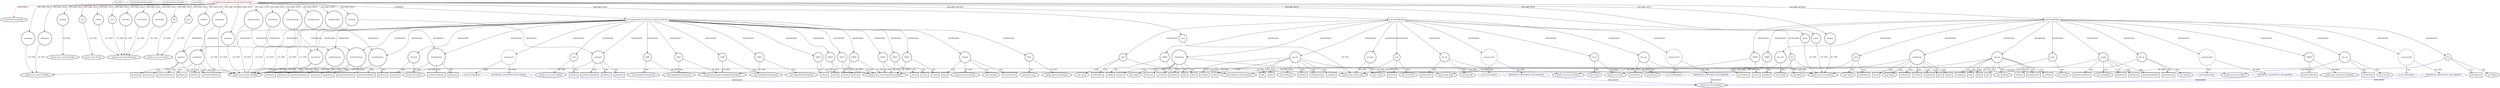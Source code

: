 digraph {
baseInfo[graphId=2178,category="extension_graph",isAnonymous=false,possibleRelation=true]
frameworkRelatedTypesInfo[0="javafx.fxml.Initializable"]
possibleCollaborationsInfo[0="2178~CLIENT_METHOD_DECLARATION-INSTANTIATION-~javafx.fxml.Initializable ~javafx.event.EventHandler ~false~true",1="2178~OVERRIDING_METHOD_DECLARATION-INSTANTIATION-~javafx.fxml.Initializable ~javafx.event.EventHandler ~false~true"]
locationInfo[projectName="bjornbil-reservatie",filePath="/bjornbil-reservatie/reservatie-master/ReservatieKommaFinal/src/be/khleuven/bjornbillen/controller/MainController.java",contextSignature="MainController",graphId="2178"]
0[label="be.khleuven.bjornbillen.controller.MainController",vertexType="ROOT_CLIENT_CLASS_DECLARATION",isFrameworkType=false,color=red]
1[label="javafx.fxml.Initializable",vertexType="FRAMEWORK_INTERFACE_TYPE",isFrameworkType=true,peripheries=2]
2[label="clock",vertexType="FIELD_DECLARATION",isFrameworkType=true,peripheries=2,shape=circle]
3[label="javafx.scene.control.Label",vertexType="FRAMEWORK_CLASS_TYPE",isFrameworkType=true,peripheries=2]
4[label="close",vertexType="FIELD_DECLARATION",isFrameworkType=true,peripheries=2,shape=circle]
5[label="javafx.scene.control.MenuItem",vertexType="FRAMEWORK_CLASS_TYPE",isFrameworkType=true,peripheries=2]
6[label="dayInput",vertexType="FIELD_DECLARATION",isFrameworkType=true,peripheries=2,shape=circle]
7[label="javafx.scene.control.ComboBox",vertexType="FRAMEWORK_CLASS_TYPE",isFrameworkType=true,peripheries=2]
8[label="delete",vertexType="FIELD_DECLARATION",isFrameworkType=true,peripheries=2,shape=circle]
9[label="javafx.scene.control.Button",vertexType="FRAMEWORK_CLASS_TYPE",isFrameworkType=true,peripheries=2]
10[label="file",vertexType="FIELD_DECLARATION",isFrameworkType=true,peripheries=2,shape=circle]
11[label="javafx.scene.control.Menu",vertexType="FRAMEWORK_CLASS_TYPE",isFrameworkType=true,peripheries=2]
12[label="menubar",vertexType="FIELD_DECLARATION",isFrameworkType=true,peripheries=2,shape=circle]
13[label="javafx.scene.control.MenuBar",vertexType="FRAMEWORK_CLASS_TYPE",isFrameworkType=true,peripheries=2]
14[label="monthInput",vertexType="FIELD_DECLARATION",isFrameworkType=true,peripheries=2,shape=circle]
16[label="nameInput",vertexType="FIELD_DECLARATION",isFrameworkType=true,peripheries=2,shape=circle]
17[label="javafx.scene.control.TextField",vertexType="FRAMEWORK_CLASS_TYPE",isFrameworkType=true,peripheries=2]
18[label="onlytoday",vertexType="FIELD_DECLARATION",isFrameworkType=true,peripheries=2,shape=circle]
20[label="placesInject",vertexType="FIELD_DECLARATION",isFrameworkType=true,peripheries=2,shape=circle]
22[label="root",vertexType="FIELD_DECLARATION",isFrameworkType=true,peripheries=2,shape=circle]
23[label="javafx.scene.Parent",vertexType="FRAMEWORK_CLASS_TYPE",isFrameworkType=true,peripheries=2]
24[label="searchname",vertexType="FIELD_DECLARATION",isFrameworkType=true,peripheries=2,shape=circle]
26[label="searchtable",vertexType="FIELD_DECLARATION",isFrameworkType=true,peripheries=2,shape=circle]
28[label="showall",vertexType="FIELD_DECLARATION",isFrameworkType=true,peripheries=2,shape=circle]
30[label="startHoursInput",vertexType="FIELD_DECLARATION",isFrameworkType=true,peripheries=2,shape=circle]
32[label="startMinsInput",vertexType="FIELD_DECLARATION",isFrameworkType=true,peripheries=2,shape=circle]
34[label="stopHoursInput",vertexType="FIELD_DECLARATION",isFrameworkType=true,peripheries=2,shape=circle]
36[label="stopMinsInput",vertexType="FIELD_DECLARATION",isFrameworkType=true,peripheries=2,shape=circle]
38[label="submit",vertexType="FIELD_DECLARATION",isFrameworkType=true,peripheries=2,shape=circle]
40[label="submit2",vertexType="FIELD_DECLARATION",isFrameworkType=true,peripheries=2,shape=circle]
42[label="tableInject",vertexType="FIELD_DECLARATION",isFrameworkType=true,peripheries=2,shape=circle]
44[label="tableInput",vertexType="FIELD_DECLARATION",isFrameworkType=true,peripheries=2,shape=circle]
46[label="view",vertexType="FIELD_DECLARATION",isFrameworkType=true,peripheries=2,shape=circle]
48[label="yearInput",vertexType="FIELD_DECLARATION",isFrameworkType=true,peripheries=2,shape=circle]
50[label="void initialize(java.net.URL,java.util.ResourceBundle)",vertexType="OVERRIDING_METHOD_DECLARATION",isFrameworkType=false,shape=box]
52[label="timeline",vertexType="VARIABLE_EXPRESION",isFrameworkType=true,peripheries=2,shape=circle]
53[label="javafx.animation.Timeline",vertexType="FRAMEWORK_CLASS_TYPE",isFrameworkType=true,peripheries=2]
51[label="new Timeline()",vertexType="CONSTRUCTOR_CALL",isFrameworkType=true,peripheries=2]
55[label="VAR1",vertexType="VARIABLE_EXPRESION",isFrameworkType=true,peripheries=2,shape=circle]
56[label="javafx.animation.KeyFrame",vertexType="FRAMEWORK_CLASS_TYPE",isFrameworkType=true,peripheries=2]
54[label="new KeyFrame()",vertexType="CONSTRUCTOR_CALL",isFrameworkType=true,peripheries=2]
57[label="Duration",vertexType="VARIABLE_EXPRESION",isFrameworkType=true,peripheries=2,shape=circle]
59[label="javafx.util.Duration",vertexType="FRAMEWORK_CLASS_TYPE",isFrameworkType=true,peripheries=2]
58[label="seconds()",vertexType="INSIDE_CALL",isFrameworkType=true,peripheries=2,shape=box]
61[label="anonymous3",vertexType="VARIABLE_EXPRESION",isFrameworkType=false,shape=circle]
62[label="REFERENCE_ANONYMOUS_DECLARATION",vertexType="REFERENCE_ANONYMOUS_DECLARATION",isFrameworkType=false,color=blue]
63[label="javafx.event.EventHandler",vertexType="FRAMEWORK_INTERFACE_TYPE",isFrameworkType=true,peripheries=2]
60[label="new EventHandler()",vertexType="CONSTRUCTOR_CALL",isFrameworkType=false]
64[label="clock",vertexType="VARIABLE_EXPRESION",isFrameworkType=true,peripheries=2,shape=circle]
66[label="javafx.scene.control.Labeled",vertexType="FRAMEWORK_CLASS_TYPE",isFrameworkType=true,peripheries=2]
65[label="setText()",vertexType="INSIDE_CALL",isFrameworkType=true,peripheries=2,shape=box]
68[label="setCycleCount()",vertexType="INSIDE_CALL",isFrameworkType=true,peripheries=2,shape=box]
70[label="play()",vertexType="INSIDE_CALL",isFrameworkType=true,peripheries=2,shape=box]
72[label="VAR7",vertexType="VARIABLE_EXPRESION",isFrameworkType=true,peripheries=2,shape=circle]
73[label="javafx.beans.property.SimpleBooleanProperty",vertexType="FRAMEWORK_CLASS_TYPE",isFrameworkType=true,peripheries=2]
71[label="new SimpleBooleanProperty()",vertexType="CONSTRUCTOR_CALL",isFrameworkType=true,peripheries=2]
75[label="VAR8",vertexType="VARIABLE_EXPRESION",isFrameworkType=true,peripheries=2,shape=circle]
74[label="new SimpleBooleanProperty()",vertexType="CONSTRUCTOR_CALL",isFrameworkType=true,peripheries=2]
78[label="VAR9",vertexType="VARIABLE_EXPRESION",isFrameworkType=true,peripheries=2,shape=circle]
77[label="new SimpleBooleanProperty()",vertexType="CONSTRUCTOR_CALL",isFrameworkType=true,peripheries=2]
81[label="VAR10",vertexType="VARIABLE_EXPRESION",isFrameworkType=true,peripheries=2,shape=circle]
80[label="new SimpleBooleanProperty()",vertexType="CONSTRUCTOR_CALL",isFrameworkType=true,peripheries=2]
83[label="placesInject",vertexType="VARIABLE_EXPRESION",isFrameworkType=true,peripheries=2,shape=circle]
84[label="getItems()",vertexType="INSIDE_CALL",isFrameworkType=true,peripheries=2,shape=box]
87[label="getItems()",vertexType="INSIDE_CALL",isFrameworkType=true,peripheries=2,shape=box]
88[label="startHoursInput",vertexType="VARIABLE_EXPRESION",isFrameworkType=true,peripheries=2,shape=circle]
89[label="getItems()",vertexType="INSIDE_CALL",isFrameworkType=true,peripheries=2,shape=box]
91[label="VAR14",vertexType="VARIABLE_EXPRESION",isFrameworkType=true,peripheries=2,shape=circle]
93[label="javafx.scene.control.SingleSelectionModel",vertexType="FRAMEWORK_CLASS_TYPE",isFrameworkType=true,peripheries=2]
92[label="select()",vertexType="INSIDE_CALL",isFrameworkType=true,peripheries=2,shape=box]
95[label="getSelectionModel()",vertexType="INSIDE_CALL",isFrameworkType=true,peripheries=2,shape=box]
96[label="startMinsInput",vertexType="VARIABLE_EXPRESION",isFrameworkType=true,peripheries=2,shape=circle]
97[label="getItems()",vertexType="INSIDE_CALL",isFrameworkType=true,peripheries=2,shape=box]
99[label="VAR17",vertexType="VARIABLE_EXPRESION",isFrameworkType=true,peripheries=2,shape=circle]
100[label="select()",vertexType="INSIDE_CALL",isFrameworkType=true,peripheries=2,shape=box]
103[label="getSelectionModel()",vertexType="INSIDE_CALL",isFrameworkType=true,peripheries=2,shape=box]
104[label="stopHoursInput",vertexType="VARIABLE_EXPRESION",isFrameworkType=true,peripheries=2,shape=circle]
105[label="getItems()",vertexType="INSIDE_CALL",isFrameworkType=true,peripheries=2,shape=box]
107[label="VAR20",vertexType="VARIABLE_EXPRESION",isFrameworkType=true,peripheries=2,shape=circle]
108[label="select()",vertexType="INSIDE_CALL",isFrameworkType=true,peripheries=2,shape=box]
111[label="getSelectionModel()",vertexType="INSIDE_CALL",isFrameworkType=true,peripheries=2,shape=box]
112[label="stopMinsInput",vertexType="VARIABLE_EXPRESION",isFrameworkType=true,peripheries=2,shape=circle]
113[label="getItems()",vertexType="INSIDE_CALL",isFrameworkType=true,peripheries=2,shape=box]
115[label="VAR23",vertexType="VARIABLE_EXPRESION",isFrameworkType=true,peripheries=2,shape=circle]
116[label="select()",vertexType="INSIDE_CALL",isFrameworkType=true,peripheries=2,shape=box]
119[label="getSelectionModel()",vertexType="INSIDE_CALL",isFrameworkType=true,peripheries=2,shape=box]
120[label="dayInput",vertexType="VARIABLE_EXPRESION",isFrameworkType=true,peripheries=2,shape=circle]
121[label="getItems()",vertexType="INSIDE_CALL",isFrameworkType=true,peripheries=2,shape=box]
124[label="getItems()",vertexType="INSIDE_CALL",isFrameworkType=true,peripheries=2,shape=box]
125[label="VAR27",vertexType="VARIABLE_EXPRESION",isFrameworkType=true,peripheries=2,shape=circle]
126[label="select()",vertexType="INSIDE_CALL",isFrameworkType=true,peripheries=2,shape=box]
129[label="getSelectionModel()",vertexType="INSIDE_CALL",isFrameworkType=true,peripheries=2,shape=box]
130[label="yearInput",vertexType="VARIABLE_EXPRESION",isFrameworkType=true,peripheries=2,shape=circle]
131[label="getItems()",vertexType="INSIDE_CALL",isFrameworkType=true,peripheries=2,shape=box]
134[label="getItems()",vertexType="INSIDE_CALL",isFrameworkType=true,peripheries=2,shape=box]
135[label="VAR31",vertexType="VARIABLE_EXPRESION",isFrameworkType=true,peripheries=2,shape=circle]
136[label="select()",vertexType="INSIDE_CALL",isFrameworkType=true,peripheries=2,shape=box]
139[label="getSelectionModel()",vertexType="INSIDE_CALL",isFrameworkType=true,peripheries=2,shape=box]
140[label="monthInput",vertexType="VARIABLE_EXPRESION",isFrameworkType=true,peripheries=2,shape=circle]
141[label="getItems()",vertexType="INSIDE_CALL",isFrameworkType=true,peripheries=2,shape=box]
144[label="getItems()",vertexType="INSIDE_CALL",isFrameworkType=true,peripheries=2,shape=box]
145[label="VAR35",vertexType="VARIABLE_EXPRESION",isFrameworkType=true,peripheries=2,shape=circle]
146[label="select()",vertexType="INSIDE_CALL",isFrameworkType=true,peripheries=2,shape=box]
149[label="getSelectionModel()",vertexType="INSIDE_CALL",isFrameworkType=true,peripheries=2,shape=box]
156[label="void showByName()",vertexType="CLIENT_METHOD_DECLARATION",isFrameworkType=false,shape=box]
158[label="dialogStage",vertexType="VARIABLE_EXPRESION",isFrameworkType=true,peripheries=2,shape=circle]
159[label="javafx.stage.Stage",vertexType="FRAMEWORK_CLASS_TYPE",isFrameworkType=true,peripheries=2]
157[label="new Stage()",vertexType="CONSTRUCTOR_CALL",isFrameworkType=true,peripheries=2]
161[label="grd_pan",vertexType="VARIABLE_EXPRESION",isFrameworkType=true,peripheries=2,shape=circle]
162[label="javafx.scene.layout.GridPane",vertexType="FRAMEWORK_CLASS_TYPE",isFrameworkType=true,peripheries=2]
160[label="new GridPane()",vertexType="CONSTRUCTOR_CALL",isFrameworkType=true,peripheries=2]
164[label="setStyle()",vertexType="INSIDE_CALL",isFrameworkType=true,peripheries=2,shape=box]
166[label="setAlignment()",vertexType="INSIDE_CALL",isFrameworkType=true,peripheries=2,shape=box]
168[label="setHgap()",vertexType="INSIDE_CALL",isFrameworkType=true,peripheries=2,shape=box]
170[label="setVgap()",vertexType="INSIDE_CALL",isFrameworkType=true,peripheries=2,shape=box]
172[label="scene",vertexType="VARIABLE_EXPRESION",isFrameworkType=true,peripheries=2,shape=circle]
173[label="javafx.scene.Scene",vertexType="FRAMEWORK_CLASS_TYPE",isFrameworkType=true,peripheries=2]
171[label="new Scene()",vertexType="CONSTRUCTOR_CALL",isFrameworkType=true,peripheries=2]
175[label="setScene()",vertexType="INSIDE_CALL",isFrameworkType=true,peripheries=2,shape=box]
177[label="setTitle()",vertexType="INSIDE_CALL",isFrameworkType=true,peripheries=2,shape=box]
179[label="initStyle()",vertexType="INSIDE_CALL",isFrameworkType=true,peripheries=2,shape=box]
181[label="lab_alert",vertexType="VARIABLE_EXPRESION",isFrameworkType=true,peripheries=2,shape=circle]
180[label="new Label()",vertexType="CONSTRUCTOR_CALL",isFrameworkType=true,peripheries=2]
184[label="text",vertexType="VARIABLE_EXPRESION",isFrameworkType=true,peripheries=2,shape=circle]
183[label="new TextField()",vertexType="CONSTRUCTOR_CALL",isFrameworkType=true,peripheries=2]
187[label="add()",vertexType="INSIDE_CALL",isFrameworkType=true,peripheries=2,shape=box]
189[label="add()",vertexType="INSIDE_CALL",isFrameworkType=true,peripheries=2,shape=box]
191[label="btn_ok",vertexType="VARIABLE_EXPRESION",isFrameworkType=true,peripheries=2,shape=circle]
190[label="new Button()",vertexType="CONSTRUCTOR_CALL",isFrameworkType=true,peripheries=2]
194[label="setOnAction()",vertexType="INSIDE_CALL",isFrameworkType=true,peripheries=2,shape=box]
196[label="anonymous54",vertexType="VARIABLE_EXPRESION",isFrameworkType=false,shape=circle]
197[label="REFERENCE_ANONYMOUS_DECLARATION",vertexType="REFERENCE_ANONYMOUS_DECLARATION",isFrameworkType=false,color=blue]
195[label="new EventHandler()",vertexType="CONSTRUCTOR_CALL",isFrameworkType=false]
200[label="getText()",vertexType="INSIDE_CALL",isFrameworkType=true,peripheries=2,shape=box]
202[label="hide()",vertexType="INSIDE_CALL",isFrameworkType=true,peripheries=2,shape=box]
204[label="btn_ann",vertexType="VARIABLE_EXPRESION",isFrameworkType=true,peripheries=2,shape=circle]
203[label="new Button()",vertexType="CONSTRUCTOR_CALL",isFrameworkType=true,peripheries=2]
207[label="setOnAction()",vertexType="INSIDE_CALL",isFrameworkType=true,peripheries=2,shape=box]
209[label="anonymous59",vertexType="VARIABLE_EXPRESION",isFrameworkType=false,shape=circle]
210[label="REFERENCE_ANONYMOUS_DECLARATION",vertexType="REFERENCE_ANONYMOUS_DECLARATION",isFrameworkType=false,color=blue]
208[label="new EventHandler()",vertexType="CONSTRUCTOR_CALL",isFrameworkType=false]
213[label="hide()",vertexType="INSIDE_CALL",isFrameworkType=true,peripheries=2,shape=box]
215[label="box",vertexType="VARIABLE_EXPRESION",isFrameworkType=true,peripheries=2,shape=circle]
216[label="javafx.scene.layout.HBox",vertexType="FRAMEWORK_CLASS_TYPE",isFrameworkType=true,peripheries=2]
214[label="new HBox()",vertexType="CONSTRUCTOR_CALL",isFrameworkType=true,peripheries=2]
218[label="label",vertexType="VARIABLE_EXPRESION",isFrameworkType=true,peripheries=2,shape=circle]
217[label="new Label()",vertexType="CONSTRUCTOR_CALL",isFrameworkType=true,peripheries=2]
221[label="setPrefSize()",vertexType="INSIDE_CALL",isFrameworkType=true,peripheries=2,shape=box]
222[label="VAR64",vertexType="VARIABLE_EXPRESION",isFrameworkType=true,peripheries=2,shape=circle]
224[label="javafx.collections.ObservableList",vertexType="FRAMEWORK_INTERFACE_TYPE",isFrameworkType=true,peripheries=2]
223[label="addAll()",vertexType="INSIDE_CALL",isFrameworkType=true,peripheries=2,shape=box]
226[label="getChildren()",vertexType="INSIDE_CALL",isFrameworkType=true,peripheries=2,shape=box]
228[label="add()",vertexType="INSIDE_CALL",isFrameworkType=true,peripheries=2,shape=box]
230[label="show()",vertexType="INSIDE_CALL",isFrameworkType=true,peripheries=2,shape=box]
231[label="void showByTable()",vertexType="CLIENT_METHOD_DECLARATION",isFrameworkType=false,shape=box]
233[label="dialogStage",vertexType="VARIABLE_EXPRESION",isFrameworkType=true,peripheries=2,shape=circle]
232[label="new Stage()",vertexType="CONSTRUCTOR_CALL",isFrameworkType=true,peripheries=2]
236[label="grd_pan",vertexType="VARIABLE_EXPRESION",isFrameworkType=true,peripheries=2,shape=circle]
235[label="new GridPane()",vertexType="CONSTRUCTOR_CALL",isFrameworkType=true,peripheries=2]
239[label="setStyle()",vertexType="INSIDE_CALL",isFrameworkType=true,peripheries=2,shape=box]
241[label="setAlignment()",vertexType="INSIDE_CALL",isFrameworkType=true,peripheries=2,shape=box]
243[label="setHgap()",vertexType="INSIDE_CALL",isFrameworkType=true,peripheries=2,shape=box]
245[label="setVgap()",vertexType="INSIDE_CALL",isFrameworkType=true,peripheries=2,shape=box]
247[label="scene",vertexType="VARIABLE_EXPRESION",isFrameworkType=true,peripheries=2,shape=circle]
246[label="new Scene()",vertexType="CONSTRUCTOR_CALL",isFrameworkType=true,peripheries=2]
250[label="setScene()",vertexType="INSIDE_CALL",isFrameworkType=true,peripheries=2,shape=box]
252[label="setTitle()",vertexType="INSIDE_CALL",isFrameworkType=true,peripheries=2,shape=box]
254[label="initStyle()",vertexType="INSIDE_CALL",isFrameworkType=true,peripheries=2,shape=box]
256[label="lab_alert",vertexType="VARIABLE_EXPRESION",isFrameworkType=true,peripheries=2,shape=circle]
255[label="new Label()",vertexType="CONSTRUCTOR_CALL",isFrameworkType=true,peripheries=2]
259[label="combo",vertexType="VARIABLE_EXPRESION",isFrameworkType=true,peripheries=2,shape=circle]
258[label="new ComboBox()",vertexType="CONSTRUCTOR_CALL",isFrameworkType=true,peripheries=2]
262[label="getItems()",vertexType="INSIDE_CALL",isFrameworkType=true,peripheries=2,shape=box]
264[label="getItems()",vertexType="INSIDE_CALL",isFrameworkType=true,peripheries=2,shape=box]
265[label="VAR82",vertexType="VARIABLE_EXPRESION",isFrameworkType=true,peripheries=2,shape=circle]
266[label="select()",vertexType="INSIDE_CALL",isFrameworkType=true,peripheries=2,shape=box]
269[label="getSelectionModel()",vertexType="INSIDE_CALL",isFrameworkType=true,peripheries=2,shape=box]
271[label="add()",vertexType="INSIDE_CALL",isFrameworkType=true,peripheries=2,shape=box]
273[label="add()",vertexType="INSIDE_CALL",isFrameworkType=true,peripheries=2,shape=box]
275[label="btn_ok",vertexType="VARIABLE_EXPRESION",isFrameworkType=true,peripheries=2,shape=circle]
274[label="new Button()",vertexType="CONSTRUCTOR_CALL",isFrameworkType=true,peripheries=2]
278[label="setOnAction()",vertexType="INSIDE_CALL",isFrameworkType=true,peripheries=2,shape=box]
280[label="anonymous88",vertexType="VARIABLE_EXPRESION",isFrameworkType=false,shape=circle]
281[label="REFERENCE_ANONYMOUS_DECLARATION",vertexType="REFERENCE_ANONYMOUS_DECLARATION",isFrameworkType=false,color=blue]
279[label="new EventHandler()",vertexType="CONSTRUCTOR_CALL",isFrameworkType=false]
283[label="VAR89",vertexType="VARIABLE_EXPRESION",isFrameworkType=true,peripheries=2,shape=circle]
285[label="javafx.scene.control.SelectionModel",vertexType="FRAMEWORK_CLASS_TYPE",isFrameworkType=true,peripheries=2]
284[label="getSelectedItem()",vertexType="INSIDE_CALL",isFrameworkType=true,peripheries=2,shape=box]
287[label="getSelectionModel()",vertexType="INSIDE_CALL",isFrameworkType=true,peripheries=2,shape=box]
289[label="hide()",vertexType="INSIDE_CALL",isFrameworkType=true,peripheries=2,shape=box]
291[label="btn_ann",vertexType="VARIABLE_EXPRESION",isFrameworkType=true,peripheries=2,shape=circle]
290[label="new Button()",vertexType="CONSTRUCTOR_CALL",isFrameworkType=true,peripheries=2]
294[label="setOnAction()",vertexType="INSIDE_CALL",isFrameworkType=true,peripheries=2,shape=box]
296[label="anonymous94",vertexType="VARIABLE_EXPRESION",isFrameworkType=false,shape=circle]
297[label="REFERENCE_ANONYMOUS_DECLARATION",vertexType="REFERENCE_ANONYMOUS_DECLARATION",isFrameworkType=false,color=blue]
295[label="new EventHandler()",vertexType="CONSTRUCTOR_CALL",isFrameworkType=false]
300[label="hide()",vertexType="INSIDE_CALL",isFrameworkType=true,peripheries=2,shape=box]
302[label="box",vertexType="VARIABLE_EXPRESION",isFrameworkType=true,peripheries=2,shape=circle]
301[label="new HBox()",vertexType="CONSTRUCTOR_CALL",isFrameworkType=true,peripheries=2]
305[label="label",vertexType="VARIABLE_EXPRESION",isFrameworkType=true,peripheries=2,shape=circle]
304[label="new Label()",vertexType="CONSTRUCTOR_CALL",isFrameworkType=true,peripheries=2]
308[label="setPrefSize()",vertexType="INSIDE_CALL",isFrameworkType=true,peripheries=2,shape=box]
309[label="VAR99",vertexType="VARIABLE_EXPRESION",isFrameworkType=true,peripheries=2,shape=circle]
310[label="addAll()",vertexType="INSIDE_CALL",isFrameworkType=true,peripheries=2,shape=box]
313[label="getChildren()",vertexType="INSIDE_CALL",isFrameworkType=true,peripheries=2,shape=box]
315[label="add()",vertexType="INSIDE_CALL",isFrameworkType=true,peripheries=2,shape=box]
317[label="show()",vertexType="INSIDE_CALL",isFrameworkType=true,peripheries=2,shape=box]
0->1[label="IMPLEMENT",color=red]
0->2[label="DECLARE_FIELD"]
2->3[label="OF_TYPE"]
0->4[label="DECLARE_FIELD"]
4->5[label="OF_TYPE"]
0->6[label="DECLARE_FIELD"]
6->7[label="OF_TYPE"]
0->8[label="DECLARE_FIELD"]
8->9[label="OF_TYPE"]
0->10[label="DECLARE_FIELD"]
10->11[label="OF_TYPE"]
0->12[label="DECLARE_FIELD"]
12->13[label="OF_TYPE"]
0->14[label="DECLARE_FIELD"]
14->7[label="OF_TYPE"]
0->16[label="DECLARE_FIELD"]
16->17[label="OF_TYPE"]
0->18[label="DECLARE_FIELD"]
18->5[label="OF_TYPE"]
0->20[label="DECLARE_FIELD"]
20->7[label="OF_TYPE"]
0->22[label="DECLARE_FIELD"]
22->23[label="OF_TYPE"]
0->24[label="DECLARE_FIELD"]
24->5[label="OF_TYPE"]
0->26[label="DECLARE_FIELD"]
26->5[label="OF_TYPE"]
0->28[label="DECLARE_FIELD"]
28->5[label="OF_TYPE"]
0->30[label="DECLARE_FIELD"]
30->7[label="OF_TYPE"]
0->32[label="DECLARE_FIELD"]
32->7[label="OF_TYPE"]
0->34[label="DECLARE_FIELD"]
34->7[label="OF_TYPE"]
0->36[label="DECLARE_FIELD"]
36->7[label="OF_TYPE"]
0->38[label="DECLARE_FIELD"]
38->9[label="OF_TYPE"]
0->40[label="DECLARE_FIELD"]
40->9[label="OF_TYPE"]
0->42[label="DECLARE_FIELD"]
42->17[label="OF_TYPE"]
0->44[label="DECLARE_FIELD"]
44->7[label="OF_TYPE"]
0->46[label="DECLARE_FIELD"]
46->11[label="OF_TYPE"]
0->48[label="DECLARE_FIELD"]
48->7[label="OF_TYPE"]
0->50[label="OVERRIDE"]
50->52[label="INSTANTIATE"]
52->53[label="OF_TYPE"]
52->51[label="CALL"]
50->55[label="INSTANTIATE"]
55->56[label="OF_TYPE"]
55->54[label="CALL"]
50->57[label="INSTANTIATE"]
57->59[label="OF_TYPE"]
57->58[label="CALL"]
50->61[label="INSTANTIATE"]
62->63[label="IMPLEMENT",color=blue]
61->62[label="OF_TYPE"]
61->60[label="CALL"]
50->64[label="INSTANTIATE"]
64->66[label="OF_TYPE"]
64->65[label="CALL"]
52->68[label="CALL"]
52->70[label="CALL"]
50->72[label="INSTANTIATE"]
72->73[label="OF_TYPE"]
72->71[label="CALL"]
50->75[label="INSTANTIATE"]
75->73[label="OF_TYPE"]
75->74[label="CALL"]
50->78[label="INSTANTIATE"]
78->73[label="OF_TYPE"]
78->77[label="CALL"]
50->81[label="INSTANTIATE"]
81->73[label="OF_TYPE"]
81->80[label="CALL"]
50->83[label="INSTANTIATE"]
20->83[label="REFERENCE"]
83->7[label="OF_TYPE"]
83->84[label="CALL"]
83->87[label="CALL"]
50->88[label="INSTANTIATE"]
30->88[label="REFERENCE"]
88->7[label="OF_TYPE"]
88->89[label="CALL"]
50->91[label="INSTANTIATE"]
91->93[label="OF_TYPE"]
91->92[label="CALL"]
88->95[label="CALL"]
50->96[label="INSTANTIATE"]
32->96[label="REFERENCE"]
96->7[label="OF_TYPE"]
96->97[label="CALL"]
50->99[label="INSTANTIATE"]
99->93[label="OF_TYPE"]
99->100[label="CALL"]
96->103[label="CALL"]
50->104[label="INSTANTIATE"]
34->104[label="REFERENCE"]
104->7[label="OF_TYPE"]
104->105[label="CALL"]
50->107[label="INSTANTIATE"]
107->93[label="OF_TYPE"]
107->108[label="CALL"]
104->111[label="CALL"]
50->112[label="INSTANTIATE"]
36->112[label="REFERENCE"]
112->7[label="OF_TYPE"]
112->113[label="CALL"]
50->115[label="INSTANTIATE"]
115->93[label="OF_TYPE"]
115->116[label="CALL"]
112->119[label="CALL"]
50->120[label="INSTANTIATE"]
6->120[label="REFERENCE"]
120->7[label="OF_TYPE"]
120->121[label="CALL"]
120->124[label="CALL"]
50->125[label="INSTANTIATE"]
125->93[label="OF_TYPE"]
125->126[label="CALL"]
120->129[label="CALL"]
50->130[label="INSTANTIATE"]
48->130[label="REFERENCE"]
130->7[label="OF_TYPE"]
130->131[label="CALL"]
130->134[label="CALL"]
50->135[label="INSTANTIATE"]
135->93[label="OF_TYPE"]
135->136[label="CALL"]
130->139[label="CALL"]
50->140[label="INSTANTIATE"]
14->140[label="REFERENCE"]
140->7[label="OF_TYPE"]
140->141[label="CALL"]
140->144[label="CALL"]
50->145[label="INSTANTIATE"]
145->93[label="OF_TYPE"]
145->146[label="CALL"]
140->149[label="CALL"]
0->156[label="DECLARE_METHOD"]
156->158[label="INSTANTIATE"]
158->159[label="OF_TYPE"]
158->157[label="CALL"]
156->161[label="INSTANTIATE"]
161->162[label="OF_TYPE"]
161->160[label="CALL"]
161->164[label="CALL"]
161->166[label="CALL"]
161->168[label="CALL"]
161->170[label="CALL"]
156->172[label="INSTANTIATE"]
172->173[label="OF_TYPE"]
172->171[label="CALL"]
158->175[label="CALL"]
158->177[label="CALL"]
158->179[label="CALL"]
156->181[label="INSTANTIATE"]
181->3[label="OF_TYPE"]
181->180[label="CALL"]
156->184[label="INSTANTIATE"]
184->17[label="OF_TYPE"]
184->183[label="CALL"]
161->187[label="CALL"]
161->189[label="CALL"]
156->191[label="INSTANTIATE"]
191->9[label="OF_TYPE"]
191->190[label="CALL"]
191->194[label="CALL"]
156->196[label="INSTANTIATE"]
197->63[label="IMPLEMENT",color=blue]
196->197[label="OF_TYPE"]
196->195[label="CALL"]
184->200[label="CALL"]
158->202[label="CALL"]
156->204[label="INSTANTIATE"]
204->9[label="OF_TYPE"]
204->203[label="CALL"]
204->207[label="CALL"]
156->209[label="INSTANTIATE"]
210->63[label="IMPLEMENT",color=blue]
209->210[label="OF_TYPE"]
209->208[label="CALL"]
158->213[label="CALL"]
156->215[label="INSTANTIATE"]
215->216[label="OF_TYPE"]
215->214[label="CALL"]
156->218[label="INSTANTIATE"]
218->3[label="OF_TYPE"]
218->217[label="CALL"]
218->221[label="CALL"]
156->222[label="INSTANTIATE"]
222->224[label="OF_TYPE"]
222->223[label="CALL"]
215->226[label="CALL"]
161->228[label="CALL"]
158->230[label="CALL"]
0->231[label="DECLARE_METHOD"]
231->233[label="INSTANTIATE"]
233->159[label="OF_TYPE"]
233->232[label="CALL"]
231->236[label="INSTANTIATE"]
236->162[label="OF_TYPE"]
236->235[label="CALL"]
236->239[label="CALL"]
236->241[label="CALL"]
236->243[label="CALL"]
236->245[label="CALL"]
231->247[label="INSTANTIATE"]
247->173[label="OF_TYPE"]
247->246[label="CALL"]
233->250[label="CALL"]
233->252[label="CALL"]
233->254[label="CALL"]
231->256[label="INSTANTIATE"]
256->3[label="OF_TYPE"]
256->255[label="CALL"]
231->259[label="INSTANTIATE"]
259->7[label="OF_TYPE"]
259->258[label="CALL"]
259->262[label="CALL"]
259->264[label="CALL"]
231->265[label="INSTANTIATE"]
265->93[label="OF_TYPE"]
265->266[label="CALL"]
259->269[label="CALL"]
236->271[label="CALL"]
236->273[label="CALL"]
231->275[label="INSTANTIATE"]
275->9[label="OF_TYPE"]
275->274[label="CALL"]
275->278[label="CALL"]
231->280[label="INSTANTIATE"]
281->63[label="IMPLEMENT",color=blue]
280->281[label="OF_TYPE"]
280->279[label="CALL"]
231->283[label="INSTANTIATE"]
283->285[label="OF_TYPE"]
283->284[label="CALL"]
259->287[label="CALL"]
233->289[label="CALL"]
231->291[label="INSTANTIATE"]
291->9[label="OF_TYPE"]
291->290[label="CALL"]
291->294[label="CALL"]
231->296[label="INSTANTIATE"]
297->63[label="IMPLEMENT",color=blue]
296->297[label="OF_TYPE"]
296->295[label="CALL"]
233->300[label="CALL"]
231->302[label="INSTANTIATE"]
302->216[label="OF_TYPE"]
302->301[label="CALL"]
231->305[label="INSTANTIATE"]
305->3[label="OF_TYPE"]
305->304[label="CALL"]
305->308[label="CALL"]
231->309[label="INSTANTIATE"]
309->224[label="OF_TYPE"]
309->310[label="CALL"]
302->313[label="CALL"]
236->315[label="CALL"]
233->317[label="CALL"]
}
